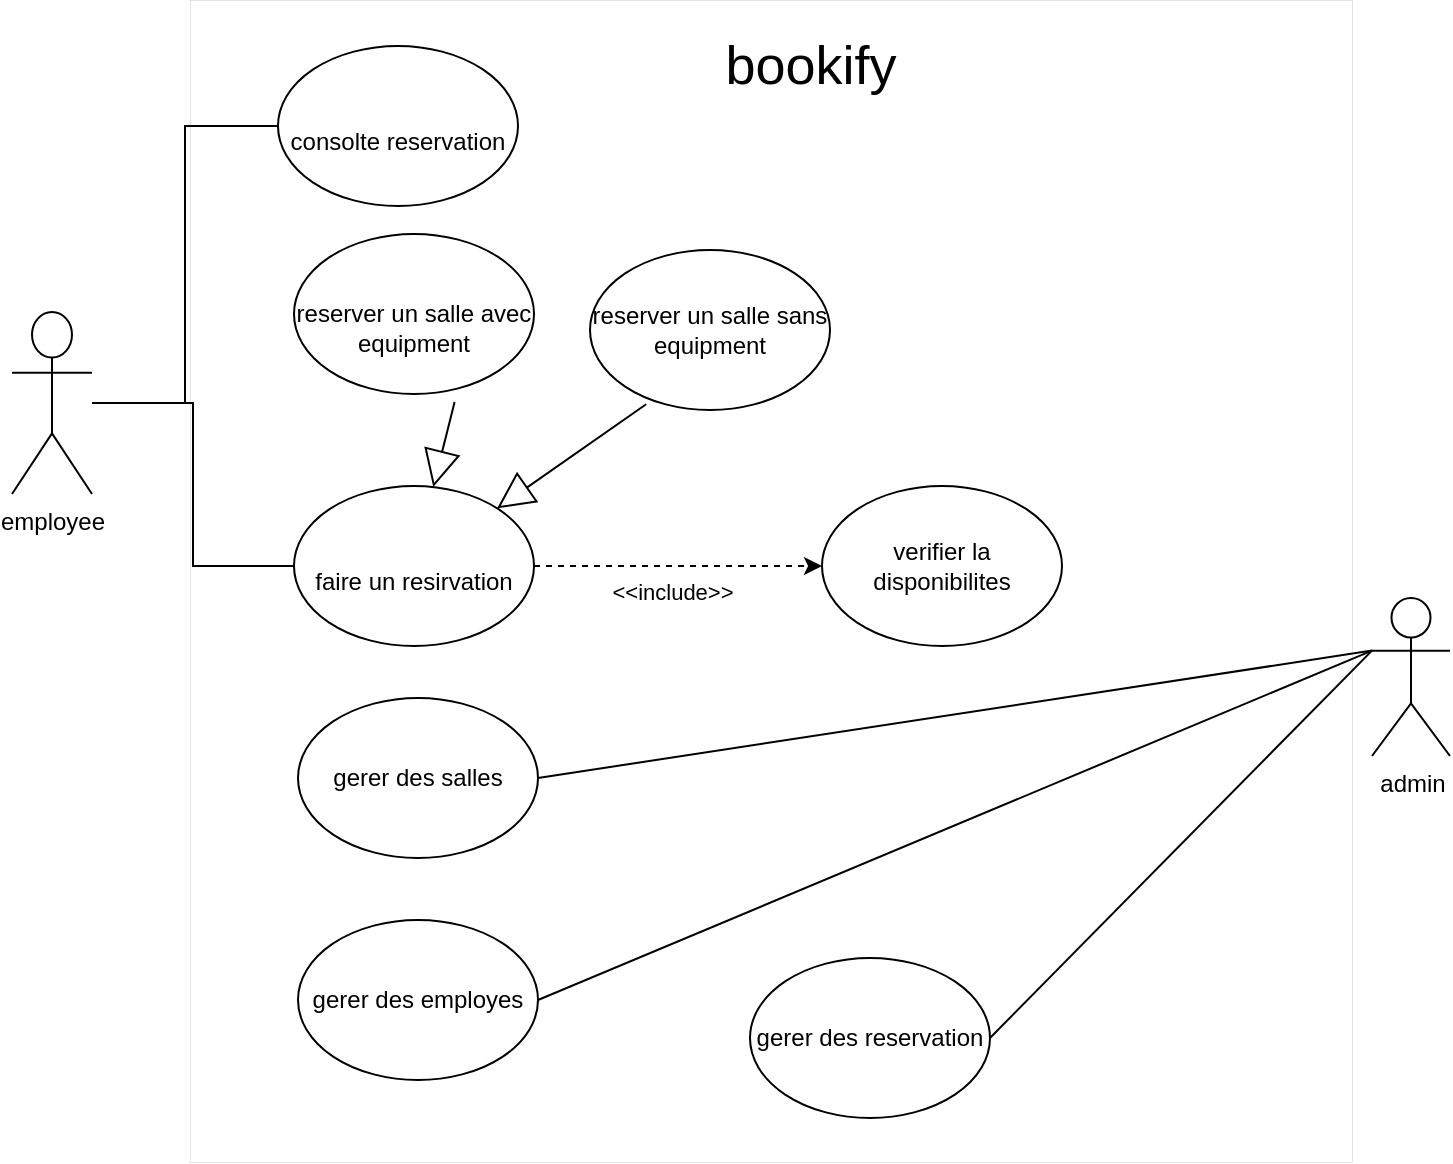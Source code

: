 <mxfile version="22.1.2" type="device">
  <diagram id="C5RBs43oDa-KdzZeNtuy" name="Page-1">
    <mxGraphModel dx="1200" dy="745" grid="0" gridSize="10" guides="1" tooltips="1" connect="1" arrows="1" fold="1" page="1" pageScale="1" pageWidth="827" pageHeight="1169" background="none" math="0" shadow="0">
      <root>
        <mxCell id="WIyWlLk6GJQsqaUBKTNV-0" />
        <mxCell id="WIyWlLk6GJQsqaUBKTNV-1" parent="WIyWlLk6GJQsqaUBKTNV-0" />
        <mxCell id="YdDBvu5OUQiZ3dvXBM53-0" value="" style="whiteSpace=wrap;html=1;aspect=fixed;perimeterSpacing=8;strokeWidth=0;" parent="WIyWlLk6GJQsqaUBKTNV-1" vertex="1">
          <mxGeometry x="157" y="102" width="581" height="581" as="geometry" />
        </mxCell>
        <mxCell id="YdDBvu5OUQiZ3dvXBM53-5" style="edgeStyle=orthogonalEdgeStyle;rounded=0;orthogonalLoop=1;jettySize=auto;html=1;entryX=0;entryY=0.5;entryDx=0;entryDy=0;exitX=0;exitY=0.5;exitDx=0;exitDy=0;" parent="WIyWlLk6GJQsqaUBKTNV-1" edge="1">
          <mxGeometry relative="1" as="geometry">
            <mxPoint x="231" y="408" as="sourcePoint" />
            <mxPoint x="231" y="408" as="targetPoint" />
          </mxGeometry>
        </mxCell>
        <mxCell id="YdDBvu5OUQiZ3dvXBM53-25" style="edgeStyle=orthogonalEdgeStyle;rounded=0;orthogonalLoop=1;jettySize=auto;html=1;entryX=0;entryY=0.5;entryDx=0;entryDy=0;endArrow=none;endFill=0;" parent="WIyWlLk6GJQsqaUBKTNV-1" source="YdDBvu5OUQiZ3dvXBM53-2" target="YdDBvu5OUQiZ3dvXBM53-58" edge="1">
          <mxGeometry relative="1" as="geometry">
            <mxPoint x="193.0" y="170" as="targetPoint" />
          </mxGeometry>
        </mxCell>
        <mxCell id="YdDBvu5OUQiZ3dvXBM53-27" style="edgeStyle=orthogonalEdgeStyle;rounded=0;orthogonalLoop=1;jettySize=auto;html=1;endArrow=none;endFill=0;" parent="WIyWlLk6GJQsqaUBKTNV-1" source="YdDBvu5OUQiZ3dvXBM53-2" target="YdDBvu5OUQiZ3dvXBM53-47" edge="1">
          <mxGeometry relative="1" as="geometry" />
        </mxCell>
        <mxCell id="YdDBvu5OUQiZ3dvXBM53-2" value="employee" style="shape=umlActor;verticalLabelPosition=bottom;verticalAlign=top;html=1;outlineConnect=0;" parent="WIyWlLk6GJQsqaUBKTNV-1" vertex="1">
          <mxGeometry x="68" y="258" width="40" height="91" as="geometry" />
        </mxCell>
        <mxCell id="iPvuEro44hvwAT_RlgA1-1" style="rounded=0;orthogonalLoop=1;jettySize=auto;html=1;entryX=1;entryY=0.5;entryDx=0;entryDy=0;endArrow=none;endFill=0;exitX=0;exitY=0.333;exitDx=0;exitDy=0;exitPerimeter=0;" edge="1" parent="WIyWlLk6GJQsqaUBKTNV-1" source="YdDBvu5OUQiZ3dvXBM53-13" target="Gfcd2i99dd6VFHTThqav-0">
          <mxGeometry relative="1" as="geometry">
            <mxPoint x="784" y="429" as="sourcePoint" />
          </mxGeometry>
        </mxCell>
        <mxCell id="YdDBvu5OUQiZ3dvXBM53-13" value="admin" style="shape=umlActor;verticalLabelPosition=bottom;verticalAlign=top;html=1;outlineConnect=0;" parent="WIyWlLk6GJQsqaUBKTNV-1" vertex="1">
          <mxGeometry x="748" y="401" width="39" height="79" as="geometry" />
        </mxCell>
        <mxCell id="YdDBvu5OUQiZ3dvXBM53-43" value="gerer des salles" style="ellipse;whiteSpace=wrap;html=1;" parent="WIyWlLk6GJQsqaUBKTNV-1" vertex="1">
          <mxGeometry x="211" y="451" width="120" height="80" as="geometry" />
        </mxCell>
        <mxCell id="YdDBvu5OUQiZ3dvXBM53-44" value="gerer des employes" style="ellipse;whiteSpace=wrap;html=1;" parent="WIyWlLk6GJQsqaUBKTNV-1" vertex="1">
          <mxGeometry x="211" y="562" width="120" height="80" as="geometry" />
        </mxCell>
        <mxCell id="YdDBvu5OUQiZ3dvXBM53-45" value="" style="endArrow=none;html=1;rounded=0;exitX=0;exitY=0.333;exitDx=0;exitDy=0;exitPerimeter=0;endFill=0;" parent="WIyWlLk6GJQsqaUBKTNV-1" source="YdDBvu5OUQiZ3dvXBM53-13" edge="1">
          <mxGeometry width="50" height="50" relative="1" as="geometry">
            <mxPoint x="373" y="418" as="sourcePoint" />
            <mxPoint x="331" y="491" as="targetPoint" />
          </mxGeometry>
        </mxCell>
        <mxCell id="YdDBvu5OUQiZ3dvXBM53-46" value="" style="endArrow=none;html=1;rounded=0;exitX=0;exitY=0.333;exitDx=0;exitDy=0;exitPerimeter=0;entryX=1;entryY=0.5;entryDx=0;entryDy=0;endFill=0;" parent="WIyWlLk6GJQsqaUBKTNV-1" source="YdDBvu5OUQiZ3dvXBM53-13" target="YdDBvu5OUQiZ3dvXBM53-44" edge="1">
          <mxGeometry width="50" height="50" relative="1" as="geometry">
            <mxPoint x="373" y="418" as="sourcePoint" />
            <mxPoint x="423" y="368" as="targetPoint" />
          </mxGeometry>
        </mxCell>
        <mxCell id="YdDBvu5OUQiZ3dvXBM53-47" value="&lt;br&gt;faire un resirvation" style="ellipse;whiteSpace=wrap;html=1;" parent="WIyWlLk6GJQsqaUBKTNV-1" vertex="1">
          <mxGeometry x="209" y="345" width="120" height="80" as="geometry" />
        </mxCell>
        <mxCell id="YdDBvu5OUQiZ3dvXBM53-48" value="verifier la disponibilites" style="ellipse;whiteSpace=wrap;html=1;" parent="WIyWlLk6GJQsqaUBKTNV-1" vertex="1">
          <mxGeometry x="473" y="345" width="120" height="80" as="geometry" />
        </mxCell>
        <mxCell id="YdDBvu5OUQiZ3dvXBM53-49" value="" style="endArrow=classic;html=1;rounded=0;entryX=0;entryY=0.5;entryDx=0;entryDy=0;exitX=1;exitY=0.5;exitDx=0;exitDy=0;dashed=1;" parent="WIyWlLk6GJQsqaUBKTNV-1" source="YdDBvu5OUQiZ3dvXBM53-47" target="YdDBvu5OUQiZ3dvXBM53-48" edge="1">
          <mxGeometry width="50" height="50" relative="1" as="geometry">
            <mxPoint x="308" y="440" as="sourcePoint" />
            <mxPoint x="358" y="390" as="targetPoint" />
          </mxGeometry>
        </mxCell>
        <mxCell id="YdDBvu5OUQiZ3dvXBM53-51" value="&amp;lt;&amp;lt;include&amp;gt;&amp;gt;" style="edgeLabel;html=1;align=center;verticalAlign=middle;resizable=0;points=[];" parent="YdDBvu5OUQiZ3dvXBM53-49" vertex="1" connectable="0">
          <mxGeometry x="-0.019" y="2" relative="1" as="geometry">
            <mxPoint x="-2" y="15" as="offset" />
          </mxGeometry>
        </mxCell>
        <mxCell id="YdDBvu5OUQiZ3dvXBM53-52" value="&lt;br&gt;reserver un salle avec equipment" style="ellipse;whiteSpace=wrap;html=1;" parent="WIyWlLk6GJQsqaUBKTNV-1" vertex="1">
          <mxGeometry x="209" y="219" width="120" height="80" as="geometry" />
        </mxCell>
        <mxCell id="YdDBvu5OUQiZ3dvXBM53-53" value="reserver un salle sans equipment" style="ellipse;whiteSpace=wrap;html=1;" parent="WIyWlLk6GJQsqaUBKTNV-1" vertex="1">
          <mxGeometry x="357" y="227" width="120" height="80" as="geometry" />
        </mxCell>
        <mxCell id="YdDBvu5OUQiZ3dvXBM53-55" value="" style="endArrow=block;endSize=16;endFill=0;html=1;rounded=0;exitX=0.235;exitY=0.35;exitDx=0;exitDy=0;exitPerimeter=0;" parent="WIyWlLk6GJQsqaUBKTNV-1" source="YdDBvu5OUQiZ3dvXBM53-0" target="YdDBvu5OUQiZ3dvXBM53-47" edge="1">
          <mxGeometry width="160" relative="1" as="geometry">
            <mxPoint x="385" y="347" as="sourcePoint" />
            <mxPoint x="545" y="347" as="targetPoint" />
          </mxGeometry>
        </mxCell>
        <mxCell id="YdDBvu5OUQiZ3dvXBM53-57" value="" style="endArrow=block;endSize=16;endFill=0;html=1;rounded=0;exitX=0.234;exitY=0.964;exitDx=0;exitDy=0;exitPerimeter=0;" parent="WIyWlLk6GJQsqaUBKTNV-1" source="YdDBvu5OUQiZ3dvXBM53-53" target="YdDBvu5OUQiZ3dvXBM53-47" edge="1">
          <mxGeometry width="160" relative="1" as="geometry">
            <mxPoint x="385" y="347" as="sourcePoint" />
            <mxPoint x="545" y="347" as="targetPoint" />
          </mxGeometry>
        </mxCell>
        <mxCell id="YdDBvu5OUQiZ3dvXBM53-58" value="&lt;br&gt;consolte reservation" style="ellipse;whiteSpace=wrap;html=1;" parent="WIyWlLk6GJQsqaUBKTNV-1" vertex="1">
          <mxGeometry x="201" y="125" width="120" height="80" as="geometry" />
        </mxCell>
        <mxCell id="Gfcd2i99dd6VFHTThqav-0" value="gerer des reservation" style="ellipse;whiteSpace=wrap;html=1;" parent="WIyWlLk6GJQsqaUBKTNV-1" vertex="1">
          <mxGeometry x="437" y="581" width="120" height="80" as="geometry" />
        </mxCell>
        <mxCell id="iPvuEro44hvwAT_RlgA1-3" value="bookify" style="text;html=1;align=center;verticalAlign=middle;resizable=0;points=[];autosize=1;strokeColor=none;fillColor=none;spacing=6;fontSize=27;" vertex="1" parent="WIyWlLk6GJQsqaUBKTNV-1">
          <mxGeometry x="410.5" y="109" width="112" height="52" as="geometry" />
        </mxCell>
      </root>
    </mxGraphModel>
  </diagram>
</mxfile>
